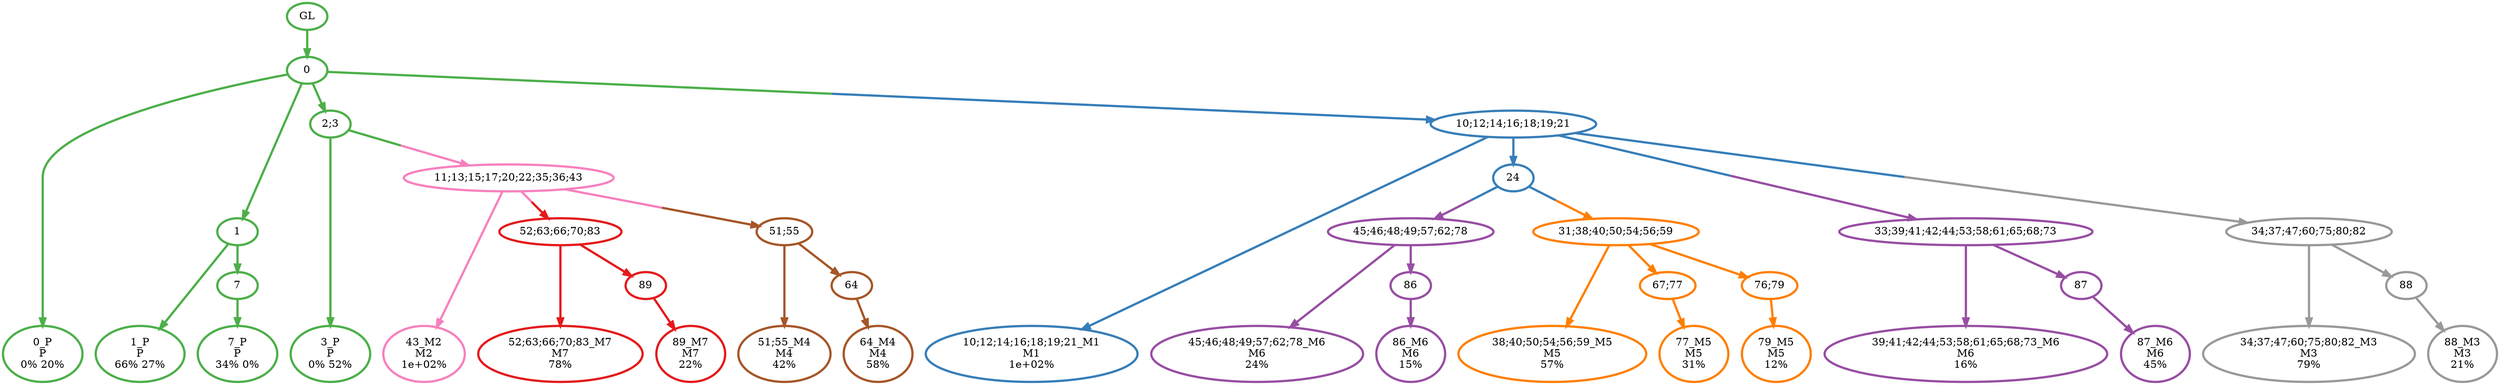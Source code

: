 digraph T {
	{
		rank=same
		37 [penwidth=3,colorscheme=set19,color=3,label="0_P\nP\n0% 20%"]
		35 [penwidth=3,colorscheme=set19,color=3,label="1_P\nP\n66% 27%"]
		33 [penwidth=3,colorscheme=set19,color=3,label="7_P\nP\n34% 0%"]
		31 [penwidth=3,colorscheme=set19,color=3,label="3_P\nP\n0% 52%"]
		30 [penwidth=3,colorscheme=set19,color=2,label="10;12;14;16;18;19;21_M1\nM1\n1e+02%"]
		28 [penwidth=3,colorscheme=set19,color=8,label="43_M2\nM2\n1e+02%"]
		27 [penwidth=3,colorscheme=set19,color=9,label="34;37;47;60;75;80;82_M3\nM3\n79%"]
		25 [penwidth=3,colorscheme=set19,color=9,label="88_M3\nM3\n21%"]
		24 [penwidth=3,colorscheme=set19,color=7,label="51;55_M4\nM4\n42%"]
		22 [penwidth=3,colorscheme=set19,color=7,label="64_M4\nM4\n58%"]
		21 [penwidth=3,colorscheme=set19,color=5,label="38;40;50;54;56;59_M5\nM5\n57%"]
		19 [penwidth=3,colorscheme=set19,color=5,label="77_M5\nM5\n31%"]
		17 [penwidth=3,colorscheme=set19,color=5,label="79_M5\nM5\n12%"]
		16 [penwidth=3,colorscheme=set19,color=4,label="45;46;48;49;57;62;78_M6\nM6\n24%"]
		14 [penwidth=3,colorscheme=set19,color=4,label="86_M6\nM6\n15%"]
		13 [penwidth=3,colorscheme=set19,color=4,label="39;41;42;44;53;58;61;65;68;73_M6\nM6\n16%"]
		11 [penwidth=3,colorscheme=set19,color=4,label="87_M6\nM6\n45%"]
		10 [penwidth=3,colorscheme=set19,color=1,label="52;63;66;70;83_M7\nM7\n78%"]
		8 [penwidth=3,colorscheme=set19,color=1,label="89_M7\nM7\n22%"]
	}
	39 [penwidth=3,colorscheme=set19,color=3,label="GL"]
	38 [penwidth=3,colorscheme=set19,color=3,label="0"]
	36 [penwidth=3,colorscheme=set19,color=3,label="1"]
	34 [penwidth=3,colorscheme=set19,color=3,label="7"]
	32 [penwidth=3,colorscheme=set19,color=3,label="2;3"]
	29 [penwidth=3,colorscheme=set19,color=2,label="24"]
	26 [penwidth=3,colorscheme=set19,color=9,label="88"]
	23 [penwidth=3,colorscheme=set19,color=7,label="64"]
	20 [penwidth=3,colorscheme=set19,color=5,label="67;77"]
	18 [penwidth=3,colorscheme=set19,color=5,label="76;79"]
	15 [penwidth=3,colorscheme=set19,color=4,label="86"]
	12 [penwidth=3,colorscheme=set19,color=4,label="87"]
	9 [penwidth=3,colorscheme=set19,color=1,label="89"]
	7 [penwidth=3,colorscheme=set19,color=1,label="52;63;66;70;83"]
	6 [penwidth=3,colorscheme=set19,color=7,label="51;55"]
	5 [penwidth=3,colorscheme=set19,color=4,label="33;39;41;42;44;53;58;61;65;68;73"]
	4 [penwidth=3,colorscheme=set19,color=4,label="45;46;48;49;57;62;78"]
	3 [penwidth=3,colorscheme=set19,color=9,label="34;37;47;60;75;80;82"]
	2 [penwidth=3,colorscheme=set19,color=5,label="31;38;40;50;54;56;59"]
	1 [penwidth=3,colorscheme=set19,color=8,label="11;13;15;17;20;22;35;36;43"]
	0 [penwidth=3,colorscheme=set19,color=2,label="10;12;14;16;18;19;21"]
	39 -> 38 [penwidth=3,colorscheme=set19,color=3]
	38 -> 37 [penwidth=3,colorscheme=set19,color=3]
	38 -> 36 [penwidth=3,colorscheme=set19,color=3]
	38 -> 32 [penwidth=3,colorscheme=set19,color=3]
	38 -> 0 [penwidth=3,colorscheme=set19,color="3;0.5:2"]
	36 -> 35 [penwidth=3,colorscheme=set19,color=3]
	36 -> 34 [penwidth=3,colorscheme=set19,color=3]
	34 -> 33 [penwidth=3,colorscheme=set19,color=3]
	32 -> 31 [penwidth=3,colorscheme=set19,color=3]
	32 -> 1 [penwidth=3,colorscheme=set19,color="3;0.5:8"]
	29 -> 4 [penwidth=3,colorscheme=set19,color="2;0.5:4"]
	29 -> 2 [penwidth=3,colorscheme=set19,color="2;0.5:5"]
	26 -> 25 [penwidth=3,colorscheme=set19,color=9]
	23 -> 22 [penwidth=3,colorscheme=set19,color=7]
	20 -> 19 [penwidth=3,colorscheme=set19,color=5]
	18 -> 17 [penwidth=3,colorscheme=set19,color=5]
	15 -> 14 [penwidth=3,colorscheme=set19,color=4]
	12 -> 11 [penwidth=3,colorscheme=set19,color=4]
	9 -> 8 [penwidth=3,colorscheme=set19,color=1]
	7 -> 10 [penwidth=3,colorscheme=set19,color=1]
	7 -> 9 [penwidth=3,colorscheme=set19,color=1]
	6 -> 24 [penwidth=3,colorscheme=set19,color=7]
	6 -> 23 [penwidth=3,colorscheme=set19,color=7]
	5 -> 13 [penwidth=3,colorscheme=set19,color=4]
	5 -> 12 [penwidth=3,colorscheme=set19,color=4]
	4 -> 16 [penwidth=3,colorscheme=set19,color=4]
	4 -> 15 [penwidth=3,colorscheme=set19,color=4]
	3 -> 27 [penwidth=3,colorscheme=set19,color=9]
	3 -> 26 [penwidth=3,colorscheme=set19,color=9]
	2 -> 21 [penwidth=3,colorscheme=set19,color=5]
	2 -> 20 [penwidth=3,colorscheme=set19,color=5]
	2 -> 18 [penwidth=3,colorscheme=set19,color=5]
	1 -> 28 [penwidth=3,colorscheme=set19,color=8]
	1 -> 7 [penwidth=3,colorscheme=set19,color="8;0.5:1"]
	1 -> 6 [penwidth=3,colorscheme=set19,color="8;0.5:7"]
	0 -> 30 [penwidth=3,colorscheme=set19,color=2]
	0 -> 29 [penwidth=3,colorscheme=set19,color=2]
	0 -> 5 [penwidth=3,colorscheme=set19,color="2;0.5:4"]
	0 -> 3 [penwidth=3,colorscheme=set19,color="2;0.5:9"]
}

